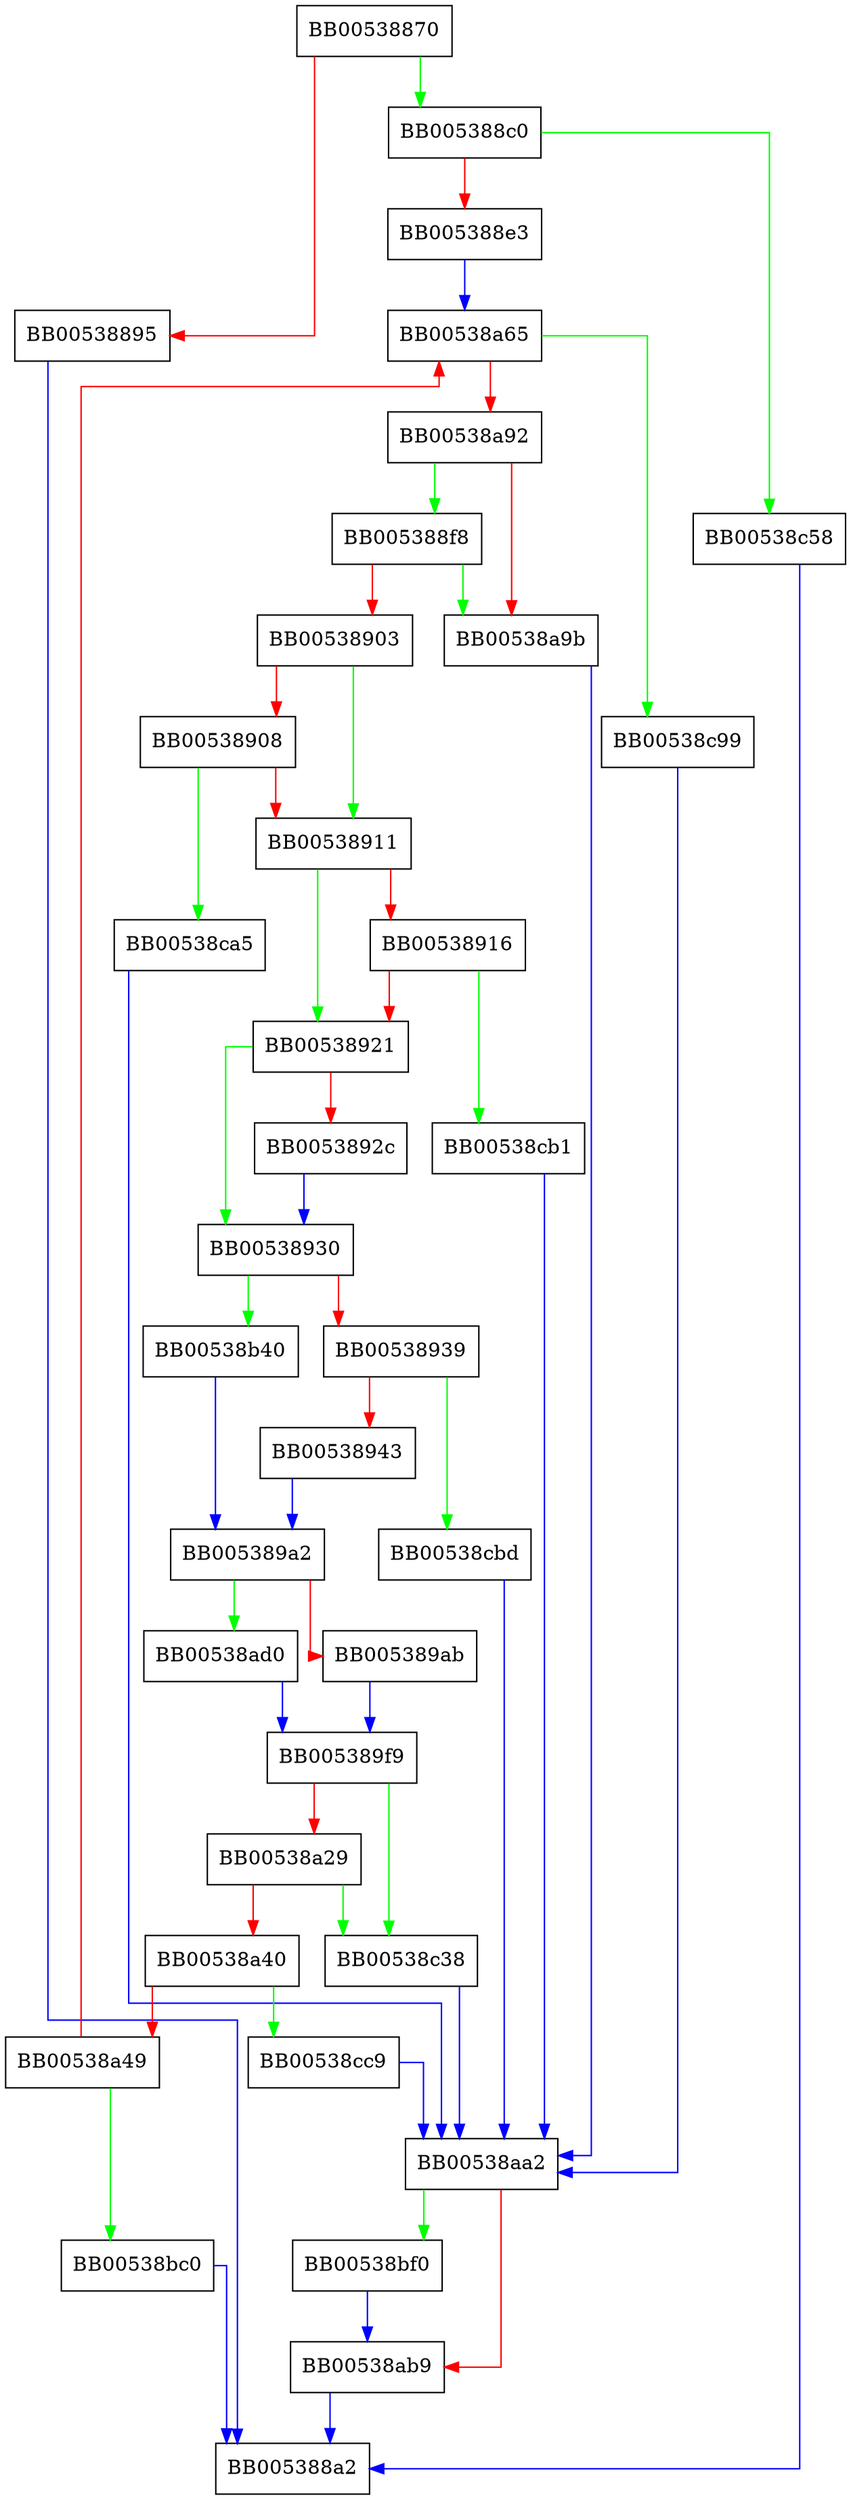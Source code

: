 digraph dgram_pair_sendmmsg {
  node [shape="box"];
  graph [splines=ortho];
  BB00538870 -> BB005388c0 [color="green"];
  BB00538870 -> BB00538895 [color="red"];
  BB00538895 -> BB005388a2 [color="blue"];
  BB005388c0 -> BB00538c58 [color="green"];
  BB005388c0 -> BB005388e3 [color="red"];
  BB005388e3 -> BB00538a65 [color="blue"];
  BB005388f8 -> BB00538a9b [color="green"];
  BB005388f8 -> BB00538903 [color="red"];
  BB00538903 -> BB00538911 [color="green"];
  BB00538903 -> BB00538908 [color="red"];
  BB00538908 -> BB00538ca5 [color="green"];
  BB00538908 -> BB00538911 [color="red"];
  BB00538911 -> BB00538921 [color="green"];
  BB00538911 -> BB00538916 [color="red"];
  BB00538916 -> BB00538cb1 [color="green"];
  BB00538916 -> BB00538921 [color="red"];
  BB00538921 -> BB00538930 [color="green"];
  BB00538921 -> BB0053892c [color="red"];
  BB0053892c -> BB00538930 [color="blue"];
  BB00538930 -> BB00538b40 [color="green"];
  BB00538930 -> BB00538939 [color="red"];
  BB00538939 -> BB00538cbd [color="green"];
  BB00538939 -> BB00538943 [color="red"];
  BB00538943 -> BB005389a2 [color="blue"];
  BB005389a2 -> BB00538ad0 [color="green"];
  BB005389a2 -> BB005389ab [color="red"];
  BB005389ab -> BB005389f9 [color="blue"];
  BB005389f9 -> BB00538c38 [color="green"];
  BB005389f9 -> BB00538a29 [color="red"];
  BB00538a29 -> BB00538c38 [color="green"];
  BB00538a29 -> BB00538a40 [color="red"];
  BB00538a40 -> BB00538cc9 [color="green"];
  BB00538a40 -> BB00538a49 [color="red"];
  BB00538a49 -> BB00538bc0 [color="green"];
  BB00538a49 -> BB00538a65 [color="red"];
  BB00538a65 -> BB00538c99 [color="green"];
  BB00538a65 -> BB00538a92 [color="red"];
  BB00538a92 -> BB005388f8 [color="green"];
  BB00538a92 -> BB00538a9b [color="red"];
  BB00538a9b -> BB00538aa2 [color="blue"];
  BB00538aa2 -> BB00538bf0 [color="green"];
  BB00538aa2 -> BB00538ab9 [color="red"];
  BB00538ab9 -> BB005388a2 [color="blue"];
  BB00538ad0 -> BB005389f9 [color="blue"];
  BB00538b40 -> BB005389a2 [color="blue"];
  BB00538bc0 -> BB005388a2 [color="blue"];
  BB00538bf0 -> BB00538ab9 [color="blue"];
  BB00538c38 -> BB00538aa2 [color="blue"];
  BB00538c58 -> BB005388a2 [color="blue"];
  BB00538c99 -> BB00538aa2 [color="blue"];
  BB00538ca5 -> BB00538aa2 [color="blue"];
  BB00538cb1 -> BB00538aa2 [color="blue"];
  BB00538cbd -> BB00538aa2 [color="blue"];
  BB00538cc9 -> BB00538aa2 [color="blue"];
}